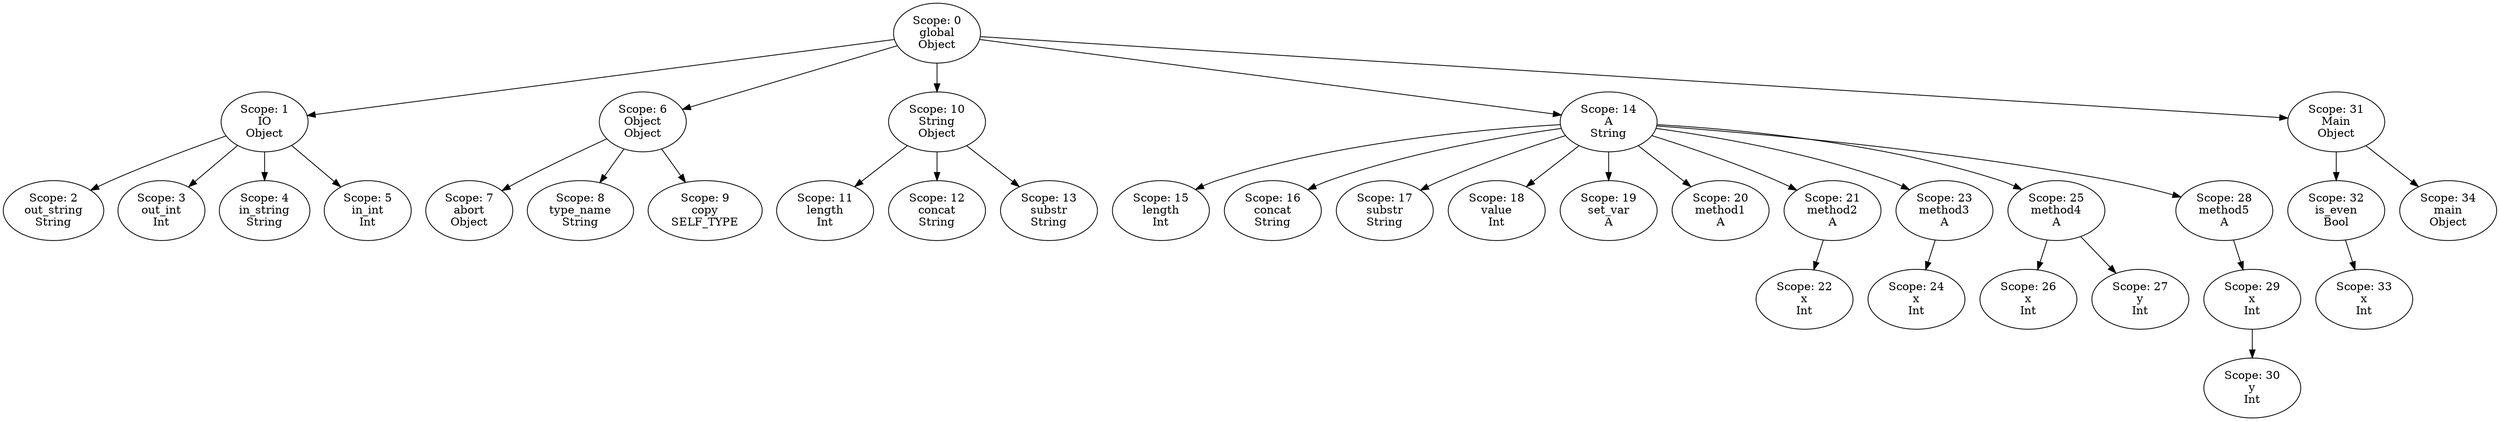 // SYMBOL TABLE
digraph {
	0 [label="Scope: 0
global
Object"]
	0 -> 1
	1 [label="Scope: 1
IO
Object"]
	1 -> 2
	2 [label="Scope: 2
out_string
String"]
	1 -> 3
	3 [label="Scope: 3
out_int
Int"]
	1 -> 4
	4 [label="Scope: 4
in_string
String"]
	1 -> 5
	5 [label="Scope: 5
in_int
Int"]
	0 -> 6
	6 [label="Scope: 6
Object
Object"]
	6 -> 7
	7 [label="Scope: 7
abort
Object"]
	6 -> 8
	8 [label="Scope: 8
type_name
String"]
	6 -> 9
	9 [label="Scope: 9
copy
SELF_TYPE"]
	0 -> 10
	10 [label="Scope: 10
String
Object"]
	10 -> 11
	11 [label="Scope: 11
length
Int"]
	10 -> 12
	12 [label="Scope: 12
concat
String"]
	10 -> 13
	13 [label="Scope: 13
substr
String"]
	0 -> 14
	14 [label="Scope: 14
A
String"]
	14 -> 15
	15 [label="Scope: 15
length
Int"]
	14 -> 16
	16 [label="Scope: 16
concat
String"]
	14 -> 17
	17 [label="Scope: 17
substr
String"]
	14 -> 18
	18 [label="Scope: 18
value
Int"]
	14 -> 19
	19 [label="Scope: 19
set_var
A"]
	14 -> 20
	20 [label="Scope: 20
method1
A"]
	14 -> 21
	21 [label="Scope: 21
method2
A"]
	21 -> 22
	22 [label="Scope: 22
x
Int"]
	14 -> 23
	23 [label="Scope: 23
method3
A"]
	23 -> 24
	24 [label="Scope: 24
x
Int"]
	14 -> 25
	25 [label="Scope: 25
method4
A"]
	25 -> 26
	26 [label="Scope: 26
x
Int"]
	25 -> 27
	27 [label="Scope: 27
y
Int"]
	14 -> 28
	28 [label="Scope: 28
method5
A"]
	28 -> 29
	29 [label="Scope: 29
x
Int"]
	29 -> 30
	30 [label="Scope: 30
y
Int"]
	0 -> 31
	31 [label="Scope: 31
Main
Object"]
	31 -> 32
	32 [label="Scope: 32
is_even
Bool"]
	32 -> 33
	33 [label="Scope: 33
x
Int"]
	31 -> 34
	34 [label="Scope: 34
main
Object"]
}
